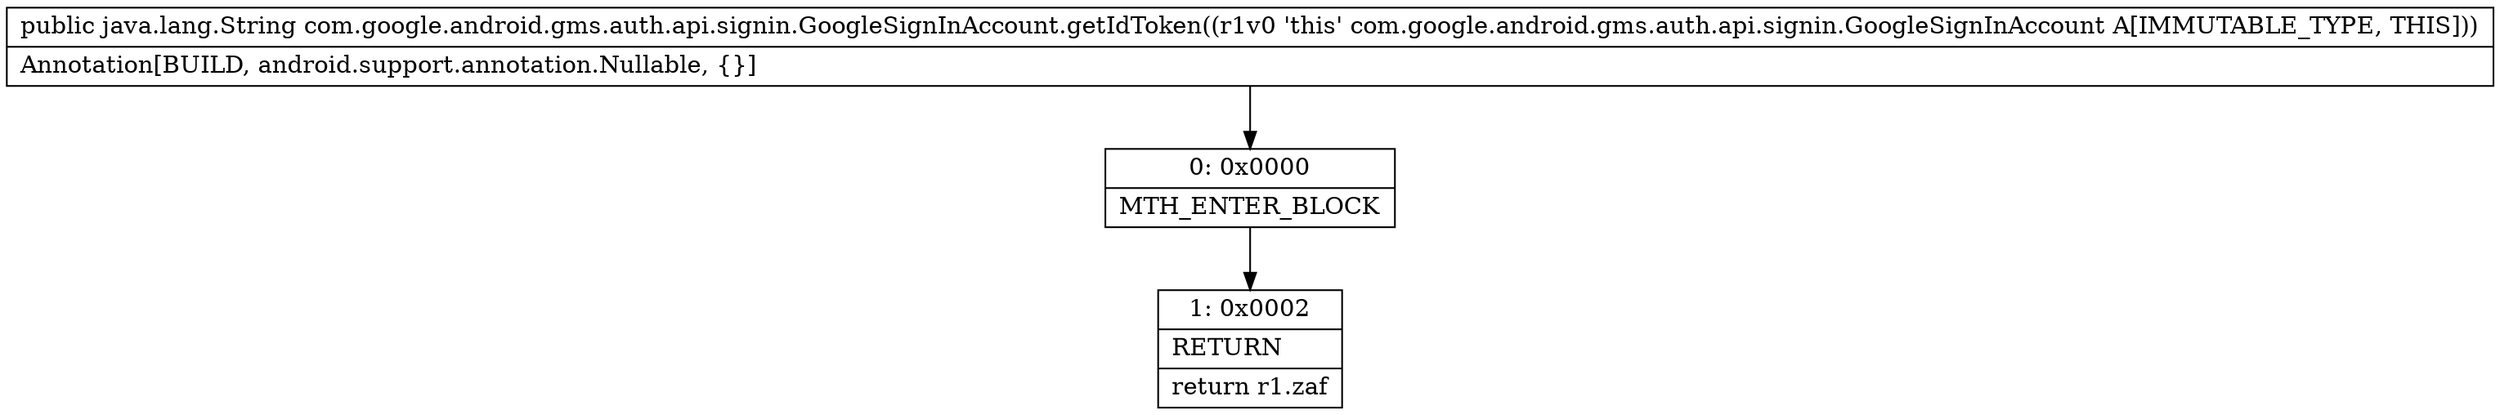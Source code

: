 digraph "CFG forcom.google.android.gms.auth.api.signin.GoogleSignInAccount.getIdToken()Ljava\/lang\/String;" {
Node_0 [shape=record,label="{0\:\ 0x0000|MTH_ENTER_BLOCK\l}"];
Node_1 [shape=record,label="{1\:\ 0x0002|RETURN\l|return r1.zaf\l}"];
MethodNode[shape=record,label="{public java.lang.String com.google.android.gms.auth.api.signin.GoogleSignInAccount.getIdToken((r1v0 'this' com.google.android.gms.auth.api.signin.GoogleSignInAccount A[IMMUTABLE_TYPE, THIS]))  | Annotation[BUILD, android.support.annotation.Nullable, \{\}]\l}"];
MethodNode -> Node_0;
Node_0 -> Node_1;
}

